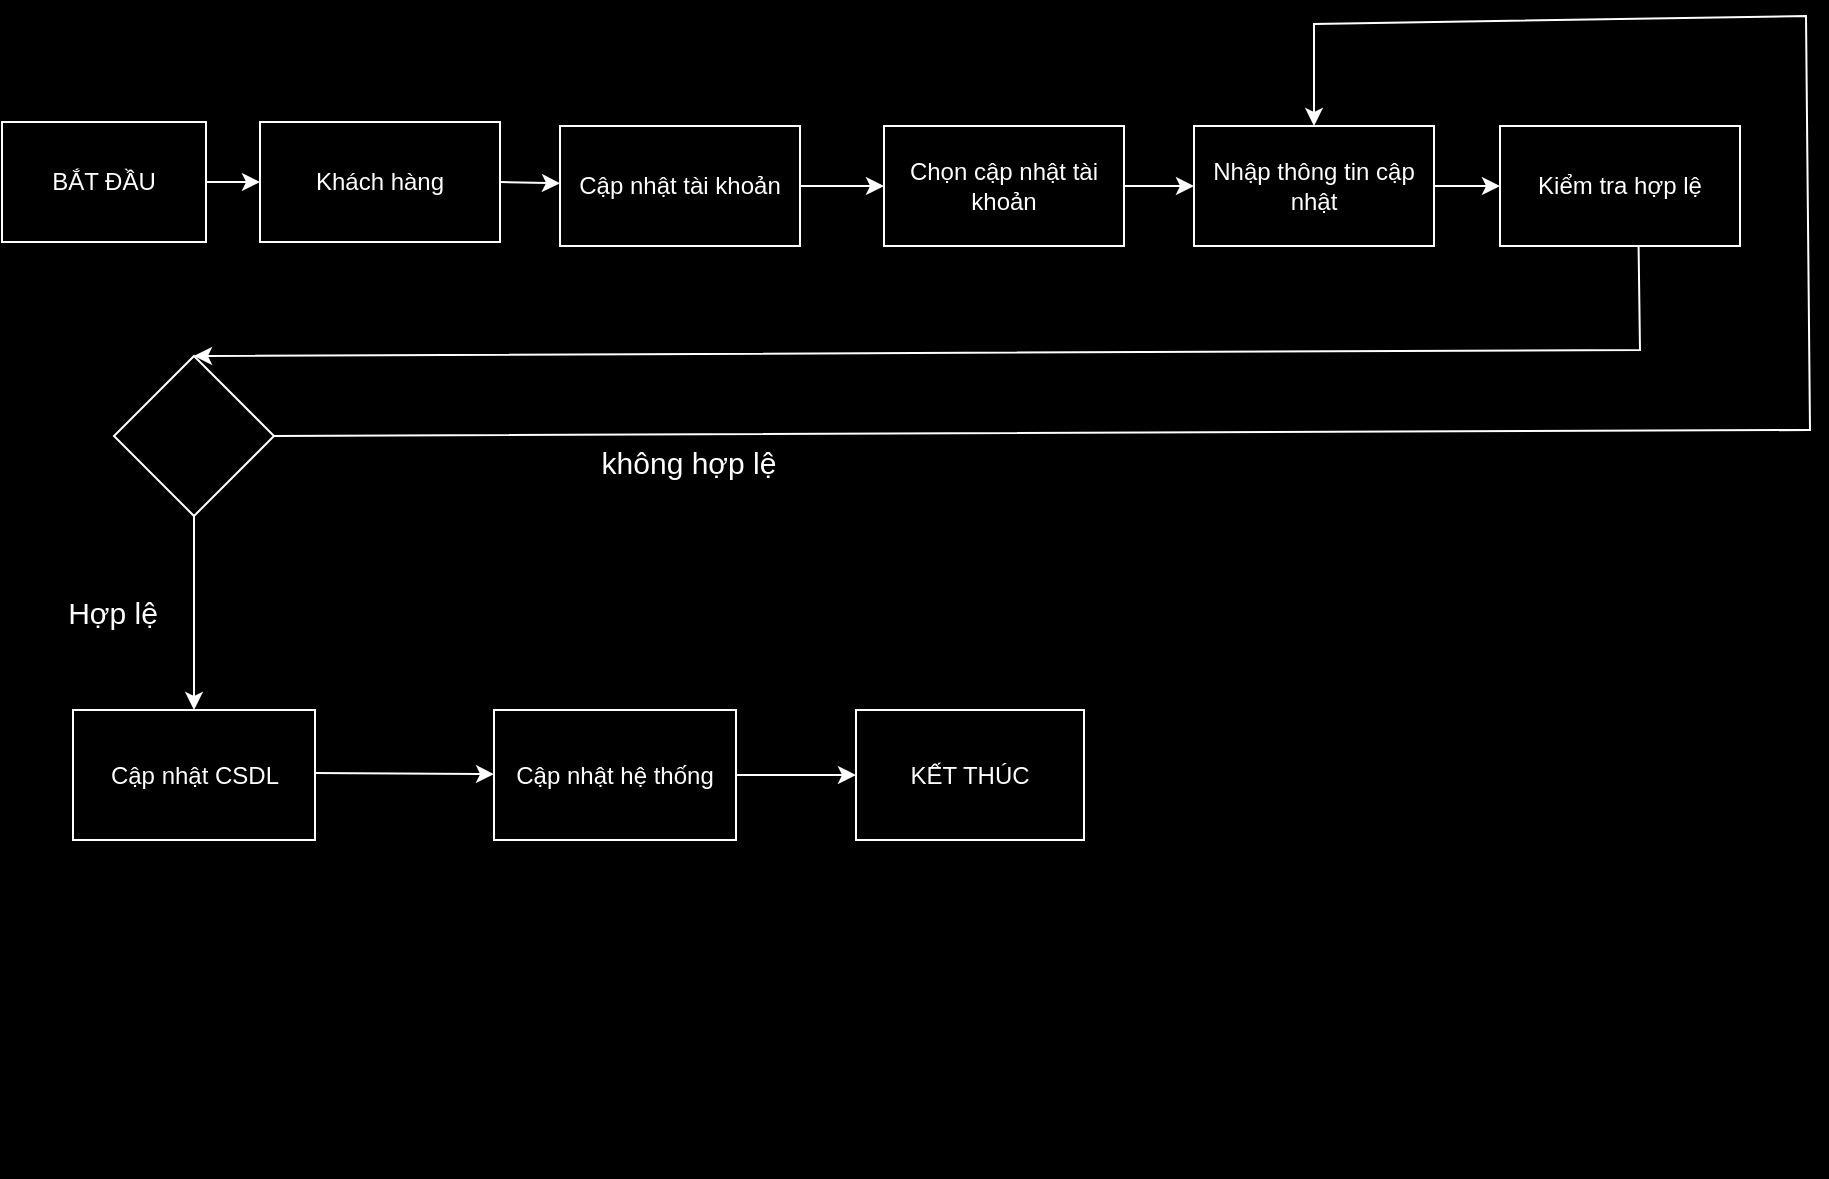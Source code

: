 <mxfile version="24.8.4">
  <diagram name="Trang-1" id="s8NlFE9hhQs3d9xc8xhg">
    <mxGraphModel dx="910" dy="532" grid="0" gridSize="10" guides="1" tooltips="1" connect="1" arrows="1" fold="1" page="1" pageScale="1" pageWidth="1169" pageHeight="827" background="#000000" math="0" shadow="0">
      <root>
        <mxCell id="0" />
        <mxCell id="1" parent="0" />
        <mxCell id="EQ-JmZBBZS-joNOb5Dbg-17" value="" style="edgeStyle=orthogonalEdgeStyle;rounded=0;orthogonalLoop=1;jettySize=auto;html=1;" parent="1" source="1_h4f9yt8FSkCilIeWEh-53" target="WDAEaCLZzi6RoMeNFS60-1" edge="1">
          <mxGeometry relative="1" as="geometry" />
        </mxCell>
        <mxCell id="EQ-JmZBBZS-joNOb5Dbg-46" value="" style="edgeStyle=orthogonalEdgeStyle;rounded=0;orthogonalLoop=1;jettySize=auto;html=1;" parent="1" source="1_h4f9yt8FSkCilIeWEh-53" target="EQ-JmZBBZS-joNOb5Dbg-16" edge="1">
          <mxGeometry relative="1" as="geometry" />
        </mxCell>
        <mxCell id="1_h4f9yt8FSkCilIeWEh-53" value="&lt;font color=&quot;#ffffff&quot;&gt;Khách hàng&lt;/font&gt;" style="rounded=0;whiteSpace=wrap;html=1;fillColor=#000000;strokeColor=#FFFFFF;" parent="1" vertex="1">
          <mxGeometry x="144" y="152" width="120" height="60" as="geometry" />
        </mxCell>
        <mxCell id="1_h4f9yt8FSkCilIeWEh-54" value="" style="endArrow=classic;html=1;rounded=0;strokeColor=#FFFFFF;exitX=1;exitY=0.5;exitDx=0;exitDy=0;" parent="1" source="1_h4f9yt8FSkCilIeWEh-53" target="WDAEaCLZzi6RoMeNFS60-1" edge="1">
          <mxGeometry width="50" height="50" relative="1" as="geometry">
            <mxPoint x="129" y="222.5" as="sourcePoint" />
            <mxPoint x="228" y="214" as="targetPoint" />
            <Array as="points" />
          </mxGeometry>
        </mxCell>
        <mxCell id="1_h4f9yt8FSkCilIeWEh-89" value="" style="edgeStyle=orthogonalEdgeStyle;rounded=0;orthogonalLoop=1;jettySize=auto;html=1;" parent="1" edge="1">
          <mxGeometry relative="1" as="geometry">
            <mxPoint x="242" y="671" as="sourcePoint" />
            <mxPoint x="278" y="671" as="targetPoint" />
          </mxGeometry>
        </mxCell>
        <mxCell id="WDAEaCLZzi6RoMeNFS60-1" value="&lt;font color=&quot;#ffffff&quot;&gt;Cập nhật tài khoản&lt;/font&gt;" style="rounded=0;whiteSpace=wrap;html=1;fillColor=#000000;strokeColor=#FFFFFF;" parent="1" vertex="1">
          <mxGeometry x="294" y="154" width="120" height="60" as="geometry" />
        </mxCell>
        <mxCell id="EQ-JmZBBZS-joNOb5Dbg-2" style="edgeStyle=orthogonalEdgeStyle;rounded=0;orthogonalLoop=1;jettySize=auto;html=1;exitX=0.5;exitY=1;exitDx=0;exitDy=0;" parent="1" source="WDAEaCLZzi6RoMeNFS60-1" target="WDAEaCLZzi6RoMeNFS60-1" edge="1">
          <mxGeometry relative="1" as="geometry" />
        </mxCell>
        <mxCell id="EQ-JmZBBZS-joNOb5Dbg-50" value="" style="edgeStyle=orthogonalEdgeStyle;rounded=0;orthogonalLoop=1;jettySize=auto;html=1;" parent="1" source="EQ-JmZBBZS-joNOb5Dbg-3" target="WDAEaCLZzi6RoMeNFS60-1" edge="1">
          <mxGeometry relative="1" as="geometry" />
        </mxCell>
        <mxCell id="EQ-JmZBBZS-joNOb5Dbg-88" value="" style="edgeStyle=orthogonalEdgeStyle;rounded=0;orthogonalLoop=1;jettySize=auto;html=1;" parent="1" source="EQ-JmZBBZS-joNOb5Dbg-3" target="EQ-JmZBBZS-joNOb5Dbg-51" edge="1">
          <mxGeometry relative="1" as="geometry" />
        </mxCell>
        <mxCell id="EQ-JmZBBZS-joNOb5Dbg-3" value="&lt;font color=&quot;#ffffff&quot;&gt;Chọn cập nhật tài khoản&lt;/font&gt;" style="rounded=0;whiteSpace=wrap;html=1;fillColor=#000000;strokeColor=#FFFFFF;" parent="1" vertex="1">
          <mxGeometry x="456" y="154" width="120" height="60" as="geometry" />
        </mxCell>
        <mxCell id="EQ-JmZBBZS-joNOb5Dbg-8" value="" style="endArrow=classic;html=1;rounded=0;strokeColor=#FFFFFF;" parent="1" source="WDAEaCLZzi6RoMeNFS60-1" target="EQ-JmZBBZS-joNOb5Dbg-3" edge="1">
          <mxGeometry width="50" height="50" relative="1" as="geometry">
            <mxPoint x="235" y="218" as="sourcePoint" />
            <mxPoint x="447" y="184" as="targetPoint" />
            <Array as="points">
              <mxPoint x="432" y="184" />
            </Array>
          </mxGeometry>
        </mxCell>
        <mxCell id="EQ-JmZBBZS-joNOb5Dbg-39" value="" style="edgeStyle=orthogonalEdgeStyle;rounded=0;orthogonalLoop=1;jettySize=auto;html=1;" parent="1" edge="1">
          <mxGeometry relative="1" as="geometry">
            <mxPoint x="252.059" y="446.941" as="sourcePoint" />
            <mxPoint x="252.529" y="472" as="targetPoint" />
          </mxGeometry>
        </mxCell>
        <mxCell id="EQ-JmZBBZS-joNOb5Dbg-104" style="edgeStyle=orthogonalEdgeStyle;rounded=0;orthogonalLoop=1;jettySize=auto;html=1;exitX=0.5;exitY=1;exitDx=0;exitDy=0;" parent="1" source="EQ-JmZBBZS-joNOb5Dbg-15" edge="1">
          <mxGeometry relative="1" as="geometry">
            <mxPoint x="807" y="520.212" as="targetPoint" />
          </mxGeometry>
        </mxCell>
        <mxCell id="EQ-JmZBBZS-joNOb5Dbg-16" value="&lt;font color=&quot;#ffffff&quot;&gt;BẮT ĐẦU&lt;/font&gt;" style="rounded=0;whiteSpace=wrap;html=1;fillColor=#000000;strokeColor=#FFFFFF;" parent="1" vertex="1">
          <mxGeometry x="15" y="152" width="102" height="60" as="geometry" />
        </mxCell>
        <mxCell id="EQ-JmZBBZS-joNOb5Dbg-18" value="" style="endArrow=classic;html=1;rounded=0;strokeColor=#FFFFFF;entryX=0;entryY=0.5;entryDx=0;entryDy=0;" parent="1" source="EQ-JmZBBZS-joNOb5Dbg-16" target="1_h4f9yt8FSkCilIeWEh-53" edge="1">
          <mxGeometry width="50" height="50" relative="1" as="geometry">
            <mxPoint x="322" y="192" as="sourcePoint" />
            <mxPoint x="165" y="176" as="targetPoint" />
            <Array as="points" />
          </mxGeometry>
        </mxCell>
        <mxCell id="EQ-JmZBBZS-joNOb5Dbg-22" value="" style="endArrow=classic;html=1;rounded=0;strokeColor=#FFFFFF;entryX=0;entryY=0.5;entryDx=0;entryDy=0;" parent="1" source="EQ-JmZBBZS-joNOb5Dbg-3" target="EQ-JmZBBZS-joNOb5Dbg-51" edge="1">
          <mxGeometry width="50" height="50" relative="1" as="geometry">
            <mxPoint x="313.0" y="503.076" as="sourcePoint" />
            <mxPoint x="380" y="501.5" as="targetPoint" />
            <Array as="points" />
          </mxGeometry>
        </mxCell>
        <mxCell id="EQ-JmZBBZS-joNOb5Dbg-40" value="" style="rhombus;whiteSpace=wrap;html=1;fillColor=none;strokeColor=#FFFFFF;" parent="1" vertex="1">
          <mxGeometry x="71" y="269" width="80" height="80" as="geometry" />
        </mxCell>
        <mxCell id="EQ-JmZBBZS-joNOb5Dbg-43" value="Hợp lệ" style="edgeLabel;html=1;align=center;verticalAlign=middle;resizable=0;points=[];rotation=0;fontSize=15;fontColor=#FFFFFF;labelBackgroundColor=#000000;" parent="1" vertex="1" connectable="0">
          <mxGeometry x="41.004" y="268.997" as="geometry">
            <mxPoint x="29" y="128" as="offset" />
          </mxGeometry>
        </mxCell>
        <mxCell id="EQ-JmZBBZS-joNOb5Dbg-51" value="&lt;font color=&quot;#ffffff&quot;&gt;Nhập thông tin cập nhật&lt;/font&gt;" style="rounded=0;whiteSpace=wrap;html=1;fillColor=#000000;strokeColor=#FFFFFF;" parent="1" vertex="1">
          <mxGeometry x="611" y="154" width="120" height="60" as="geometry" />
        </mxCell>
        <mxCell id="EQ-JmZBBZS-joNOb5Dbg-70" value="" style="edgeStyle=orthogonalEdgeStyle;rounded=0;orthogonalLoop=1;jettySize=auto;html=1;" parent="1" edge="1">
          <mxGeometry relative="1" as="geometry">
            <mxPoint x="532.5" y="603.533" as="sourcePoint" />
            <mxPoint x="281.533" y="492" as="targetPoint" />
          </mxGeometry>
        </mxCell>
        <mxCell id="EQ-JmZBBZS-joNOb5Dbg-69" value="" style="edgeStyle=orthogonalEdgeStyle;rounded=0;orthogonalLoop=1;jettySize=auto;html=1;" parent="1" source="EQ-JmZBBZS-joNOb5Dbg-15" edge="1">
          <mxGeometry relative="1" as="geometry">
            <mxPoint x="443" y="315.533" as="sourcePoint" />
            <mxPoint x="593" y="571" as="targetPoint" />
          </mxGeometry>
        </mxCell>
        <mxCell id="EQ-JmZBBZS-joNOb5Dbg-92" value="" style="edgeStyle=orthogonalEdgeStyle;rounded=0;orthogonalLoop=1;jettySize=auto;html=1;" parent="1" edge="1">
          <mxGeometry relative="1" as="geometry">
            <mxPoint x="443" y="315.533" as="sourcePoint" />
            <mxPoint x="276.5" y="446" as="targetPoint" />
          </mxGeometry>
        </mxCell>
        <mxCell id="EQ-JmZBBZS-joNOb5Dbg-93" value="" style="endArrow=classic;html=1;rounded=0;strokeColor=#FFFFFF;exitX=0.5;exitY=1;exitDx=0;exitDy=0;entryX=0.5;entryY=0;entryDx=0;entryDy=0;" parent="1" source="EQ-JmZBBZS-joNOb5Dbg-40" target="d6anSQsqKGNdYOmueuAH-6" edge="1">
          <mxGeometry width="50" height="50" relative="1" as="geometry">
            <mxPoint x="284" y="202" as="sourcePoint" />
            <mxPoint x="110" y="445" as="targetPoint" />
            <Array as="points" />
          </mxGeometry>
        </mxCell>
        <mxCell id="EQ-JmZBBZS-joNOb5Dbg-99" value="" style="endArrow=classic;html=1;rounded=0;strokeColor=#FFFFFF;" parent="1" target="EQ-JmZBBZS-joNOb5Dbg-15" edge="1">
          <mxGeometry width="50" height="50" relative="1" as="geometry">
            <mxPoint x="170.5" y="477.5" as="sourcePoint" />
            <mxPoint x="216" y="477.929" as="targetPoint" />
            <Array as="points" />
          </mxGeometry>
        </mxCell>
        <mxCell id="d6anSQsqKGNdYOmueuAH-1" value="" style="endArrow=classic;html=1;rounded=0;strokeColor=#FFFFFF;exitX=0.577;exitY=0.938;exitDx=0;exitDy=0;entryX=0.5;entryY=0;entryDx=0;entryDy=0;exitPerimeter=0;" parent="1" source="jWdb0bTpliuhG718ePFT-1" target="EQ-JmZBBZS-joNOb5Dbg-40" edge="1">
          <mxGeometry width="50" height="50" relative="1" as="geometry">
            <mxPoint x="274" y="192" as="sourcePoint" />
            <mxPoint x="304" y="193" as="targetPoint" />
            <Array as="points">
              <mxPoint x="834" y="266" />
            </Array>
          </mxGeometry>
        </mxCell>
        <mxCell id="d6anSQsqKGNdYOmueuAH-4" value="" style="endArrow=classic;html=1;rounded=0;strokeColor=#FFFFFF;exitX=1;exitY=0.5;exitDx=0;exitDy=0;entryX=0.5;entryY=0;entryDx=0;entryDy=0;" parent="1" source="EQ-JmZBBZS-joNOb5Dbg-40" target="EQ-JmZBBZS-joNOb5Dbg-51" edge="1">
          <mxGeometry width="50" height="50" relative="1" as="geometry">
            <mxPoint x="284" y="202" as="sourcePoint" />
            <mxPoint x="314" y="203" as="targetPoint" />
            <Array as="points">
              <mxPoint x="919" y="306" />
              <mxPoint x="917" y="99" />
              <mxPoint x="671" y="103" />
            </Array>
          </mxGeometry>
        </mxCell>
        <mxCell id="d6anSQsqKGNdYOmueuAH-5" value="không hợp lệ" style="edgeLabel;html=1;align=center;verticalAlign=middle;resizable=0;points=[];rotation=0;fontSize=15;fontColor=#FFFFFF;labelBackgroundColor=#000000;" parent="1" vertex="1" connectable="0">
          <mxGeometry x="329.004" y="193.997" as="geometry">
            <mxPoint x="29" y="128" as="offset" />
          </mxGeometry>
        </mxCell>
        <mxCell id="d6anSQsqKGNdYOmueuAH-6" value="&lt;font color=&quot;#ffffff&quot;&gt;Cập nhật CSDL&lt;/font&gt;" style="rounded=0;whiteSpace=wrap;html=1;fillColor=#000000;strokeColor=#FFFFFF;" parent="1" vertex="1">
          <mxGeometry x="50.5" y="446" width="121" height="65" as="geometry" />
        </mxCell>
        <mxCell id="EQ-JmZBBZS-joNOb5Dbg-15" value="&lt;font color=&quot;#ffffff&quot;&gt;Cập nhật hệ thống&lt;/font&gt;" style="rounded=0;whiteSpace=wrap;html=1;fillColor=#000000;strokeColor=#FFFFFF;" parent="1" vertex="1">
          <mxGeometry x="261" y="446" width="121" height="65" as="geometry" />
        </mxCell>
        <mxCell id="d6anSQsqKGNdYOmueuAH-8" value="&lt;font color=&quot;#ffffff&quot;&gt;KẾT THÚC&lt;/font&gt;" style="rounded=0;whiteSpace=wrap;html=1;fillColor=#000000;strokeColor=#FFFFFF;" parent="1" vertex="1">
          <mxGeometry x="442" y="446" width="114" height="65" as="geometry" />
        </mxCell>
        <mxCell id="d6anSQsqKGNdYOmueuAH-9" value="" style="endArrow=classic;html=1;rounded=0;strokeColor=#FFFFFF;exitX=1;exitY=0.5;exitDx=0;exitDy=0;" parent="1" source="EQ-JmZBBZS-joNOb5Dbg-15" target="d6anSQsqKGNdYOmueuAH-8" edge="1">
          <mxGeometry width="50" height="50" relative="1" as="geometry">
            <mxPoint x="347" y="489" as="sourcePoint" />
            <mxPoint x="379" y="489" as="targetPoint" />
            <Array as="points" />
          </mxGeometry>
        </mxCell>
        <mxCell id="jWdb0bTpliuhG718ePFT-1" value="&lt;font color=&quot;#ffffff&quot;&gt;Kiểm tra hợp lệ&lt;/font&gt;" style="rounded=0;whiteSpace=wrap;html=1;fillColor=#000000;strokeColor=#FFFFFF;" vertex="1" parent="1">
          <mxGeometry x="764" y="154" width="120" height="60" as="geometry" />
        </mxCell>
        <mxCell id="jWdb0bTpliuhG718ePFT-2" value="" style="endArrow=classic;html=1;rounded=0;strokeColor=#FFFFFF;entryX=0;entryY=0.5;entryDx=0;entryDy=0;exitX=1;exitY=0.5;exitDx=0;exitDy=0;" edge="1" parent="1" source="EQ-JmZBBZS-joNOb5Dbg-51" target="jWdb0bTpliuhG718ePFT-1">
          <mxGeometry width="50" height="50" relative="1" as="geometry">
            <mxPoint x="586" y="194" as="sourcePoint" />
            <mxPoint x="621" y="194" as="targetPoint" />
            <Array as="points" />
          </mxGeometry>
        </mxCell>
      </root>
    </mxGraphModel>
  </diagram>
</mxfile>
